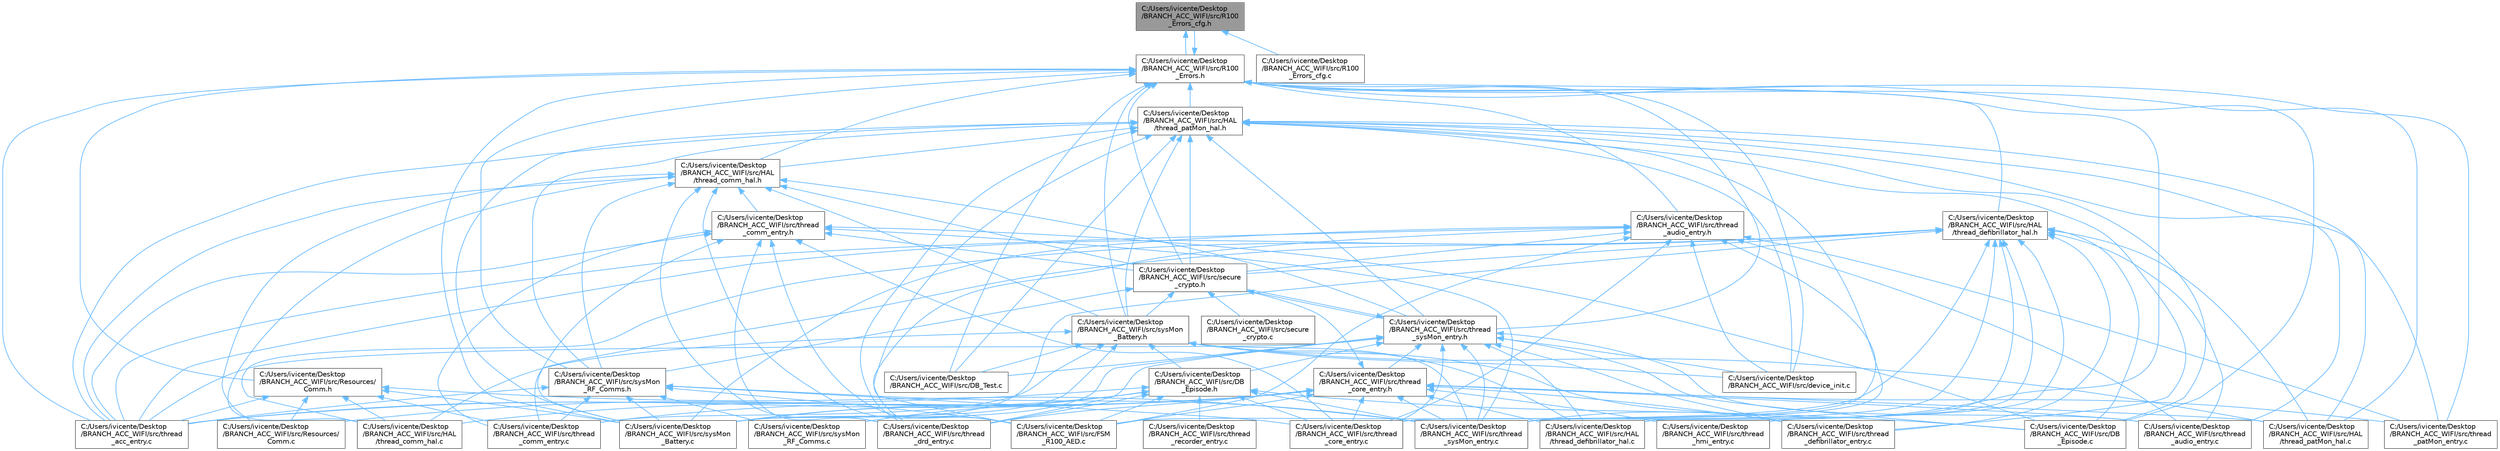 digraph "C:/Users/ivicente/Desktop/BRANCH_ACC_WIFI/src/R100_Errors_cfg.h"
{
 // LATEX_PDF_SIZE
  bgcolor="transparent";
  edge [fontname=Helvetica,fontsize=10,labelfontname=Helvetica,labelfontsize=10];
  node [fontname=Helvetica,fontsize=10,shape=box,height=0.2,width=0.4];
  Node1 [id="Node000001",label="C:/Users/ivicente/Desktop\l/BRANCH_ACC_WIFI/src/R100\l_Errors_cfg.h",height=0.2,width=0.4,color="gray40", fillcolor="grey60", style="filled", fontcolor="black",tooltip=" "];
  Node1 -> Node2 [id="edge1_Node000001_Node000002",dir="back",color="steelblue1",style="solid",tooltip=" "];
  Node2 [id="Node000002",label="C:/Users/ivicente/Desktop\l/BRANCH_ACC_WIFI/src/R100\l_Errors.h",height=0.2,width=0.4,color="grey40", fillcolor="white", style="filled",URL="$a00038.html",tooltip=" "];
  Node2 -> Node3 [id="edge2_Node000002_Node000003",dir="back",color="steelblue1",style="solid",tooltip=" "];
  Node3 [id="Node000003",label="C:/Users/ivicente/Desktop\l/BRANCH_ACC_WIFI/src/DB\l_Episode.c",height=0.2,width=0.4,color="grey40", fillcolor="white", style="filled",URL="$a00002.html",tooltip=" "];
  Node2 -> Node4 [id="edge3_Node000002_Node000004",dir="back",color="steelblue1",style="solid",tooltip=" "];
  Node4 [id="Node000004",label="C:/Users/ivicente/Desktop\l/BRANCH_ACC_WIFI/src/DB_Test.c",height=0.2,width=0.4,color="grey40", fillcolor="white", style="filled",URL="$a00008.html",tooltip=" "];
  Node2 -> Node5 [id="edge4_Node000002_Node000005",dir="back",color="steelblue1",style="solid",tooltip=" "];
  Node5 [id="Node000005",label="C:/Users/ivicente/Desktop\l/BRANCH_ACC_WIFI/src/HAL\l/thread_comm_hal.h",height=0.2,width=0.4,color="grey40", fillcolor="white", style="filled",URL="$a00191.html",tooltip="Header with functions related to the HAL Comm."];
  Node5 -> Node6 [id="edge5_Node000005_Node000006",dir="back",color="steelblue1",style="solid",tooltip=" "];
  Node6 [id="Node000006",label="C:/Users/ivicente/Desktop\l/BRANCH_ACC_WIFI/src/FSM\l_R100_AED.c",height=0.2,width=0.4,color="grey40", fillcolor="white", style="filled",URL="$a00023.html",tooltip=" "];
  Node5 -> Node7 [id="edge6_Node000005_Node000007",dir="back",color="steelblue1",style="solid",tooltip=" "];
  Node7 [id="Node000007",label="C:/Users/ivicente/Desktop\l/BRANCH_ACC_WIFI/src/HAL\l/thread_comm_hal.c",height=0.2,width=0.4,color="grey40", fillcolor="white", style="filled",URL="$a00188.html",tooltip="HAL for Comm Thread."];
  Node5 -> Node8 [id="edge7_Node000005_Node000008",dir="back",color="steelblue1",style="solid",tooltip=" "];
  Node8 [id="Node000008",label="C:/Users/ivicente/Desktop\l/BRANCH_ACC_WIFI/src/Resources/\lComm.c",height=0.2,width=0.4,color="grey40", fillcolor="white", style="filled",URL="$a00236.html",tooltip=" "];
  Node5 -> Node9 [id="edge8_Node000005_Node000009",dir="back",color="steelblue1",style="solid",tooltip=" "];
  Node9 [id="Node000009",label="C:/Users/ivicente/Desktop\l/BRANCH_ACC_WIFI/src/secure\l_crypto.h",height=0.2,width=0.4,color="grey40", fillcolor="white", style="filled",URL="$a00050.html",tooltip="NetX secure for check certificates."];
  Node9 -> Node10 [id="edge9_Node000009_Node000010",dir="back",color="steelblue1",style="solid",tooltip=" "];
  Node10 [id="Node000010",label="C:/Users/ivicente/Desktop\l/BRANCH_ACC_WIFI/src/secure\l_crypto.c",height=0.2,width=0.4,color="grey40", fillcolor="white", style="filled",URL="$a00047.html",tooltip="NetX secure for check certificates. To use these functions you must first call nx_init()."];
  Node9 -> Node11 [id="edge10_Node000009_Node000011",dir="back",color="steelblue1",style="solid",tooltip=" "];
  Node11 [id="Node000011",label="C:/Users/ivicente/Desktop\l/BRANCH_ACC_WIFI/src/sysMon\l_Battery.h",height=0.2,width=0.4,color="grey40", fillcolor="white", style="filled",URL="$a00056.html",tooltip="Header with functions related to the battery services."];
  Node11 -> Node12 [id="edge11_Node000011_Node000012",dir="back",color="steelblue1",style="solid",tooltip=" "];
  Node12 [id="Node000012",label="C:/Users/ivicente/Desktop\l/BRANCH_ACC_WIFI/src/DB\l_Episode.h",height=0.2,width=0.4,color="grey40", fillcolor="white", style="filled",URL="$a00005.html",tooltip="Episode header file."];
  Node12 -> Node3 [id="edge12_Node000012_Node000003",dir="back",color="steelblue1",style="solid",tooltip=" "];
  Node12 -> Node6 [id="edge13_Node000012_Node000006",dir="back",color="steelblue1",style="solid",tooltip=" "];
  Node12 -> Node13 [id="edge14_Node000012_Node000013",dir="back",color="steelblue1",style="solid",tooltip=" "];
  Node13 [id="Node000013",label="C:/Users/ivicente/Desktop\l/BRANCH_ACC_WIFI/src/sysMon\l_Battery.c",height=0.2,width=0.4,color="grey40", fillcolor="white", style="filled",URL="$a00053.html",tooltip="Battery functions executed in the context of the SysMon thread."];
  Node12 -> Node14 [id="edge15_Node000012_Node000014",dir="back",color="steelblue1",style="solid",tooltip=" "];
  Node14 [id="Node000014",label="C:/Users/ivicente/Desktop\l/BRANCH_ACC_WIFI/src/sysMon\l_RF_Comms.c",height=0.2,width=0.4,color="grey40", fillcolor="white", style="filled",URL="$a00059.html",tooltip="RF communications executed in the context of the SysMon thread."];
  Node12 -> Node15 [id="edge16_Node000012_Node000015",dir="back",color="steelblue1",style="solid",tooltip=" "];
  Node15 [id="Node000015",label="C:/Users/ivicente/Desktop\l/BRANCH_ACC_WIFI/src/thread\l_acc_entry.c",height=0.2,width=0.4,color="grey40", fillcolor="white", style="filled",URL="$a00065.html",tooltip=" "];
  Node12 -> Node16 [id="edge17_Node000012_Node000016",dir="back",color="steelblue1",style="solid",tooltip=" "];
  Node16 [id="Node000016",label="C:/Users/ivicente/Desktop\l/BRANCH_ACC_WIFI/src/thread\l_core_entry.c",height=0.2,width=0.4,color="grey40", fillcolor="white", style="filled",URL="$a00086.html",tooltip=" "];
  Node12 -> Node17 [id="edge18_Node000012_Node000017",dir="back",color="steelblue1",style="solid",tooltip=" "];
  Node17 [id="Node000017",label="C:/Users/ivicente/Desktop\l/BRANCH_ACC_WIFI/src/thread\l_drd_entry.c",height=0.2,width=0.4,color="grey40", fillcolor="white", style="filled",URL="$a00098.html",tooltip=" "];
  Node12 -> Node18 [id="edge19_Node000012_Node000018",dir="back",color="steelblue1",style="solid",tooltip=" "];
  Node18 [id="Node000018",label="C:/Users/ivicente/Desktop\l/BRANCH_ACC_WIFI/src/thread\l_recorder_entry.c",height=0.2,width=0.4,color="grey40", fillcolor="white", style="filled",URL="$a00122.html",tooltip=" "];
  Node12 -> Node19 [id="edge20_Node000012_Node000019",dir="back",color="steelblue1",style="solid",tooltip=" "];
  Node19 [id="Node000019",label="C:/Users/ivicente/Desktop\l/BRANCH_ACC_WIFI/src/thread\l_sysMon_entry.c",height=0.2,width=0.4,color="grey40", fillcolor="white", style="filled",URL="$a00128.html",tooltip=" "];
  Node11 -> Node4 [id="edge21_Node000011_Node000004",dir="back",color="steelblue1",style="solid",tooltip=" "];
  Node11 -> Node7 [id="edge22_Node000011_Node000007",dir="back",color="steelblue1",style="solid",tooltip=" "];
  Node11 -> Node20 [id="edge23_Node000011_Node000020",dir="back",color="steelblue1",style="solid",tooltip=" "];
  Node20 [id="Node000020",label="C:/Users/ivicente/Desktop\l/BRANCH_ACC_WIFI/src/HAL\l/thread_defibrillator_hal.c",height=0.2,width=0.4,color="grey40", fillcolor="white", style="filled",URL="$a00200.html",tooltip=" "];
  Node11 -> Node21 [id="edge24_Node000011_Node000021",dir="back",color="steelblue1",style="solid",tooltip=" "];
  Node21 [id="Node000021",label="C:/Users/ivicente/Desktop\l/BRANCH_ACC_WIFI/src/HAL\l/thread_patMon_hal.c",height=0.2,width=0.4,color="grey40", fillcolor="white", style="filled",URL="$a00218.html",tooltip=" "];
  Node11 -> Node22 [id="edge25_Node000011_Node000022",dir="back",color="steelblue1",style="solid",tooltip=" "];
  Node22 [id="Node000022",label="C:/Users/ivicente/Desktop\l/BRANCH_ACC_WIFI/src/device_init.c",height=0.2,width=0.4,color="grey40", fillcolor="white", style="filled",URL="$a00014.html",tooltip=" "];
  Node11 -> Node13 [id="edge26_Node000011_Node000013",dir="back",color="steelblue1",style="solid",tooltip=" "];
  Node11 -> Node23 [id="edge27_Node000011_Node000023",dir="back",color="steelblue1",style="solid",tooltip=" "];
  Node23 [id="Node000023",label="C:/Users/ivicente/Desktop\l/BRANCH_ACC_WIFI/src/thread\l_comm_entry.c",height=0.2,width=0.4,color="grey40", fillcolor="white", style="filled",URL="$a00080.html",tooltip="Comm Thread."];
  Node11 -> Node24 [id="edge28_Node000011_Node000024",dir="back",color="steelblue1",style="solid",tooltip=" "];
  Node24 [id="Node000024",label="C:/Users/ivicente/Desktop\l/BRANCH_ACC_WIFI/src/thread\l_defibrillator_entry.c",height=0.2,width=0.4,color="grey40", fillcolor="white", style="filled",URL="$a00092.html",tooltip=" "];
  Node11 -> Node19 [id="edge29_Node000011_Node000019",dir="back",color="steelblue1",style="solid",tooltip=" "];
  Node9 -> Node25 [id="edge30_Node000009_Node000025",dir="back",color="steelblue1",style="solid",tooltip=" "];
  Node25 [id="Node000025",label="C:/Users/ivicente/Desktop\l/BRANCH_ACC_WIFI/src/sysMon\l_RF_Comms.h",height=0.2,width=0.4,color="grey40", fillcolor="white", style="filled",URL="$a00062.html",tooltip="Header with functions related to the RF comms services."];
  Node25 -> Node6 [id="edge31_Node000025_Node000006",dir="back",color="steelblue1",style="solid",tooltip=" "];
  Node25 -> Node13 [id="edge32_Node000025_Node000013",dir="back",color="steelblue1",style="solid",tooltip=" "];
  Node25 -> Node14 [id="edge33_Node000025_Node000014",dir="back",color="steelblue1",style="solid",tooltip=" "];
  Node25 -> Node15 [id="edge34_Node000025_Node000015",dir="back",color="steelblue1",style="solid",tooltip=" "];
  Node25 -> Node23 [id="edge35_Node000025_Node000023",dir="back",color="steelblue1",style="solid",tooltip=" "];
  Node25 -> Node16 [id="edge36_Node000025_Node000016",dir="back",color="steelblue1",style="solid",tooltip=" "];
  Node25 -> Node19 [id="edge37_Node000025_Node000019",dir="back",color="steelblue1",style="solid",tooltip=" "];
  Node9 -> Node26 [id="edge38_Node000009_Node000026",dir="back",color="steelblue1",style="solid",tooltip=" "];
  Node26 [id="Node000026",label="C:/Users/ivicente/Desktop\l/BRANCH_ACC_WIFI/src/thread\l_sysMon_entry.h",height=0.2,width=0.4,color="grey40", fillcolor="white", style="filled",URL="$a00131.html",tooltip="Header with functions related to the system monitor service."];
  Node26 -> Node3 [id="edge39_Node000026_Node000003",dir="back",color="steelblue1",style="solid",tooltip=" "];
  Node26 -> Node12 [id="edge40_Node000026_Node000012",dir="back",color="steelblue1",style="solid",tooltip=" "];
  Node26 -> Node4 [id="edge41_Node000026_Node000004",dir="back",color="steelblue1",style="solid",tooltip=" "];
  Node26 -> Node20 [id="edge42_Node000026_Node000020",dir="back",color="steelblue1",style="solid",tooltip=" "];
  Node26 -> Node22 [id="edge43_Node000026_Node000022",dir="back",color="steelblue1",style="solid",tooltip=" "];
  Node26 -> Node9 [id="edge44_Node000026_Node000009",dir="back",color="steelblue1",style="solid",tooltip=" "];
  Node26 -> Node13 [id="edge45_Node000026_Node000013",dir="back",color="steelblue1",style="solid",tooltip=" "];
  Node26 -> Node15 [id="edge46_Node000026_Node000015",dir="back",color="steelblue1",style="solid",tooltip=" "];
  Node26 -> Node27 [id="edge47_Node000026_Node000027",dir="back",color="steelblue1",style="solid",tooltip=" "];
  Node27 [id="Node000027",label="C:/Users/ivicente/Desktop\l/BRANCH_ACC_WIFI/src/thread\l_audio_entry.c",height=0.2,width=0.4,color="grey40", fillcolor="white", style="filled",URL="$a00074.html",tooltip=" "];
  Node26 -> Node16 [id="edge48_Node000026_Node000016",dir="back",color="steelblue1",style="solid",tooltip=" "];
  Node26 -> Node28 [id="edge49_Node000026_Node000028",dir="back",color="steelblue1",style="solid",tooltip=" "];
  Node28 [id="Node000028",label="C:/Users/ivicente/Desktop\l/BRANCH_ACC_WIFI/src/thread\l_core_entry.h",height=0.2,width=0.4,color="grey40", fillcolor="white", style="filled",URL="$a00089.html",tooltip="Header with functions related to the core service."];
  Node28 -> Node6 [id="edge50_Node000028_Node000006",dir="back",color="steelblue1",style="solid",tooltip=" "];
  Node28 -> Node7 [id="edge51_Node000028_Node000007",dir="back",color="steelblue1",style="solid",tooltip=" "];
  Node28 -> Node20 [id="edge52_Node000028_Node000020",dir="back",color="steelblue1",style="solid",tooltip=" "];
  Node28 -> Node21 [id="edge53_Node000028_Node000021",dir="back",color="steelblue1",style="solid",tooltip=" "];
  Node28 -> Node8 [id="edge54_Node000028_Node000008",dir="back",color="steelblue1",style="solid",tooltip=" "];
  Node28 -> Node9 [id="edge55_Node000028_Node000009",dir="back",color="steelblue1",style="solid",tooltip=" "];
  Node28 -> Node13 [id="edge56_Node000028_Node000013",dir="back",color="steelblue1",style="solid",tooltip=" "];
  Node28 -> Node15 [id="edge57_Node000028_Node000015",dir="back",color="steelblue1",style="solid",tooltip=" "];
  Node28 -> Node27 [id="edge58_Node000028_Node000027",dir="back",color="steelblue1",style="solid",tooltip=" "];
  Node28 -> Node23 [id="edge59_Node000028_Node000023",dir="back",color="steelblue1",style="solid",tooltip=" "];
  Node28 -> Node16 [id="edge60_Node000028_Node000016",dir="back",color="steelblue1",style="solid",tooltip=" "];
  Node28 -> Node24 [id="edge61_Node000028_Node000024",dir="back",color="steelblue1",style="solid",tooltip=" "];
  Node28 -> Node17 [id="edge62_Node000028_Node000017",dir="back",color="steelblue1",style="solid",tooltip=" "];
  Node28 -> Node29 [id="edge63_Node000028_Node000029",dir="back",color="steelblue1",style="solid",tooltip=" "];
  Node29 [id="Node000029",label="C:/Users/ivicente/Desktop\l/BRANCH_ACC_WIFI/src/thread\l_hmi_entry.c",height=0.2,width=0.4,color="grey40", fillcolor="white", style="filled",URL="$a00110.html",tooltip=" "];
  Node28 -> Node30 [id="edge64_Node000028_Node000030",dir="back",color="steelblue1",style="solid",tooltip=" "];
  Node30 [id="Node000030",label="C:/Users/ivicente/Desktop\l/BRANCH_ACC_WIFI/src/thread\l_patMon_entry.c",height=0.2,width=0.4,color="grey40", fillcolor="white", style="filled",URL="$a00116.html",tooltip=" "];
  Node28 -> Node19 [id="edge65_Node000028_Node000019",dir="back",color="steelblue1",style="solid",tooltip=" "];
  Node26 -> Node24 [id="edge66_Node000026_Node000024",dir="back",color="steelblue1",style="solid",tooltip=" "];
  Node26 -> Node17 [id="edge67_Node000026_Node000017",dir="back",color="steelblue1",style="solid",tooltip=" "];
  Node26 -> Node19 [id="edge68_Node000026_Node000019",dir="back",color="steelblue1",style="solid",tooltip=" "];
  Node5 -> Node11 [id="edge69_Node000005_Node000011",dir="back",color="steelblue1",style="solid",tooltip=" "];
  Node5 -> Node25 [id="edge70_Node000005_Node000025",dir="back",color="steelblue1",style="solid",tooltip=" "];
  Node5 -> Node15 [id="edge71_Node000005_Node000015",dir="back",color="steelblue1",style="solid",tooltip=" "];
  Node5 -> Node31 [id="edge72_Node000005_Node000031",dir="back",color="steelblue1",style="solid",tooltip=" "];
  Node31 [id="Node000031",label="C:/Users/ivicente/Desktop\l/BRANCH_ACC_WIFI/src/thread\l_comm_entry.h",height=0.2,width=0.4,color="grey40", fillcolor="white", style="filled",URL="$a00083.html",tooltip="Header for Comm Thread entry."];
  Node31 -> Node3 [id="edge73_Node000031_Node000003",dir="back",color="steelblue1",style="solid",tooltip=" "];
  Node31 -> Node6 [id="edge74_Node000031_Node000006",dir="back",color="steelblue1",style="solid",tooltip=" "];
  Node31 -> Node9 [id="edge75_Node000031_Node000009",dir="back",color="steelblue1",style="solid",tooltip=" "];
  Node31 -> Node13 [id="edge76_Node000031_Node000013",dir="back",color="steelblue1",style="solid",tooltip=" "];
  Node31 -> Node15 [id="edge77_Node000031_Node000015",dir="back",color="steelblue1",style="solid",tooltip=" "];
  Node31 -> Node23 [id="edge78_Node000031_Node000023",dir="back",color="steelblue1",style="solid",tooltip=" "];
  Node31 -> Node16 [id="edge79_Node000031_Node000016",dir="back",color="steelblue1",style="solid",tooltip=" "];
  Node31 -> Node17 [id="edge80_Node000031_Node000017",dir="back",color="steelblue1",style="solid",tooltip=" "];
  Node31 -> Node19 [id="edge81_Node000031_Node000019",dir="back",color="steelblue1",style="solid",tooltip=" "];
  Node5 -> Node17 [id="edge82_Node000005_Node000017",dir="back",color="steelblue1",style="solid",tooltip=" "];
  Node5 -> Node26 [id="edge83_Node000005_Node000026",dir="back",color="steelblue1",style="solid",tooltip=" "];
  Node2 -> Node32 [id="edge84_Node000002_Node000032",dir="back",color="steelblue1",style="solid",tooltip=" "];
  Node32 [id="Node000032",label="C:/Users/ivicente/Desktop\l/BRANCH_ACC_WIFI/src/HAL\l/thread_defibrillator_hal.h",height=0.2,width=0.4,color="grey40", fillcolor="white", style="filled",URL="$a00203.html",tooltip="Header with functions related to the defibrillator BSP service."];
  Node32 -> Node3 [id="edge85_Node000032_Node000003",dir="back",color="steelblue1",style="solid",tooltip=" "];
  Node32 -> Node6 [id="edge86_Node000032_Node000006",dir="back",color="steelblue1",style="solid",tooltip=" "];
  Node32 -> Node7 [id="edge87_Node000032_Node000007",dir="back",color="steelblue1",style="solid",tooltip=" "];
  Node32 -> Node20 [id="edge88_Node000032_Node000020",dir="back",color="steelblue1",style="solid",tooltip=" "];
  Node32 -> Node21 [id="edge89_Node000032_Node000021",dir="back",color="steelblue1",style="solid",tooltip=" "];
  Node32 -> Node9 [id="edge90_Node000032_Node000009",dir="back",color="steelblue1",style="solid",tooltip=" "];
  Node32 -> Node13 [id="edge91_Node000032_Node000013",dir="back",color="steelblue1",style="solid",tooltip=" "];
  Node32 -> Node15 [id="edge92_Node000032_Node000015",dir="back",color="steelblue1",style="solid",tooltip=" "];
  Node32 -> Node27 [id="edge93_Node000032_Node000027",dir="back",color="steelblue1",style="solid",tooltip=" "];
  Node32 -> Node23 [id="edge94_Node000032_Node000023",dir="back",color="steelblue1",style="solid",tooltip=" "];
  Node32 -> Node16 [id="edge95_Node000032_Node000016",dir="back",color="steelblue1",style="solid",tooltip=" "];
  Node32 -> Node24 [id="edge96_Node000032_Node000024",dir="back",color="steelblue1",style="solid",tooltip=" "];
  Node32 -> Node29 [id="edge97_Node000032_Node000029",dir="back",color="steelblue1",style="solid",tooltip=" "];
  Node32 -> Node19 [id="edge98_Node000032_Node000019",dir="back",color="steelblue1",style="solid",tooltip=" "];
  Node2 -> Node21 [id="edge99_Node000002_Node000021",dir="back",color="steelblue1",style="solid",tooltip=" "];
  Node2 -> Node33 [id="edge100_Node000002_Node000033",dir="back",color="steelblue1",style="solid",tooltip=" "];
  Node33 [id="Node000033",label="C:/Users/ivicente/Desktop\l/BRANCH_ACC_WIFI/src/HAL\l/thread_patMon_hal.h",height=0.2,width=0.4,color="grey40", fillcolor="white", style="filled",URL="$a00221.html",tooltip="Header with functions related to the patMon BSP service."];
  Node33 -> Node3 [id="edge101_Node000033_Node000003",dir="back",color="steelblue1",style="solid",tooltip=" "];
  Node33 -> Node4 [id="edge102_Node000033_Node000004",dir="back",color="steelblue1",style="solid",tooltip=" "];
  Node33 -> Node6 [id="edge103_Node000033_Node000006",dir="back",color="steelblue1",style="solid",tooltip=" "];
  Node33 -> Node5 [id="edge104_Node000033_Node000005",dir="back",color="steelblue1",style="solid",tooltip=" "];
  Node33 -> Node21 [id="edge105_Node000033_Node000021",dir="back",color="steelblue1",style="solid",tooltip=" "];
  Node33 -> Node22 [id="edge106_Node000033_Node000022",dir="back",color="steelblue1",style="solid",tooltip=" "];
  Node33 -> Node9 [id="edge107_Node000033_Node000009",dir="back",color="steelblue1",style="solid",tooltip=" "];
  Node33 -> Node13 [id="edge108_Node000033_Node000013",dir="back",color="steelblue1",style="solid",tooltip=" "];
  Node33 -> Node11 [id="edge109_Node000033_Node000011",dir="back",color="steelblue1",style="solid",tooltip=" "];
  Node33 -> Node25 [id="edge110_Node000033_Node000025",dir="back",color="steelblue1",style="solid",tooltip=" "];
  Node33 -> Node15 [id="edge111_Node000033_Node000015",dir="back",color="steelblue1",style="solid",tooltip=" "];
  Node33 -> Node27 [id="edge112_Node000033_Node000027",dir="back",color="steelblue1",style="solid",tooltip=" "];
  Node33 -> Node24 [id="edge113_Node000033_Node000024",dir="back",color="steelblue1",style="solid",tooltip=" "];
  Node33 -> Node17 [id="edge114_Node000033_Node000017",dir="back",color="steelblue1",style="solid",tooltip=" "];
  Node33 -> Node30 [id="edge115_Node000033_Node000030",dir="back",color="steelblue1",style="solid",tooltip=" "];
  Node33 -> Node19 [id="edge116_Node000033_Node000019",dir="back",color="steelblue1",style="solid",tooltip=" "];
  Node33 -> Node26 [id="edge117_Node000033_Node000026",dir="back",color="steelblue1",style="solid",tooltip=" "];
  Node2 -> Node1 [id="edge118_Node000002_Node000001",dir="back",color="steelblue1",style="solid",tooltip=" "];
  Node2 -> Node34 [id="edge119_Node000002_Node000034",dir="back",color="steelblue1",style="solid",tooltip=" "];
  Node34 [id="Node000034",label="C:/Users/ivicente/Desktop\l/BRANCH_ACC_WIFI/src/Resources/\lComm.h",height=0.2,width=0.4,color="grey40", fillcolor="white", style="filled",URL="$a00239.html",tooltip=" "];
  Node34 -> Node7 [id="edge120_Node000034_Node000007",dir="back",color="steelblue1",style="solid",tooltip=" "];
  Node34 -> Node8 [id="edge121_Node000034_Node000008",dir="back",color="steelblue1",style="solid",tooltip=" "];
  Node34 -> Node13 [id="edge122_Node000034_Node000013",dir="back",color="steelblue1",style="solid",tooltip=" "];
  Node34 -> Node15 [id="edge123_Node000034_Node000015",dir="back",color="steelblue1",style="solid",tooltip=" "];
  Node34 -> Node23 [id="edge124_Node000034_Node000023",dir="back",color="steelblue1",style="solid",tooltip=" "];
  Node34 -> Node19 [id="edge125_Node000034_Node000019",dir="back",color="steelblue1",style="solid",tooltip=" "];
  Node2 -> Node22 [id="edge126_Node000002_Node000022",dir="back",color="steelblue1",style="solid",tooltip=" "];
  Node2 -> Node9 [id="edge127_Node000002_Node000009",dir="back",color="steelblue1",style="solid",tooltip=" "];
  Node2 -> Node13 [id="edge128_Node000002_Node000013",dir="back",color="steelblue1",style="solid",tooltip=" "];
  Node2 -> Node11 [id="edge129_Node000002_Node000011",dir="back",color="steelblue1",style="solid",tooltip=" "];
  Node2 -> Node25 [id="edge130_Node000002_Node000025",dir="back",color="steelblue1",style="solid",tooltip=" "];
  Node2 -> Node15 [id="edge131_Node000002_Node000015",dir="back",color="steelblue1",style="solid",tooltip=" "];
  Node2 -> Node35 [id="edge132_Node000002_Node000035",dir="back",color="steelblue1",style="solid",tooltip=" "];
  Node35 [id="Node000035",label="C:/Users/ivicente/Desktop\l/BRANCH_ACC_WIFI/src/thread\l_audio_entry.h",height=0.2,width=0.4,color="grey40", fillcolor="white", style="filled",URL="$a00077.html",tooltip="Header with functions related to the audio service."];
  Node35 -> Node6 [id="edge133_Node000035_Node000006",dir="back",color="steelblue1",style="solid",tooltip=" "];
  Node35 -> Node22 [id="edge134_Node000035_Node000022",dir="back",color="steelblue1",style="solid",tooltip=" "];
  Node35 -> Node9 [id="edge135_Node000035_Node000009",dir="back",color="steelblue1",style="solid",tooltip=" "];
  Node35 -> Node13 [id="edge136_Node000035_Node000013",dir="back",color="steelblue1",style="solid",tooltip=" "];
  Node35 -> Node15 [id="edge137_Node000035_Node000015",dir="back",color="steelblue1",style="solid",tooltip=" "];
  Node35 -> Node27 [id="edge138_Node000035_Node000027",dir="back",color="steelblue1",style="solid",tooltip=" "];
  Node35 -> Node16 [id="edge139_Node000035_Node000016",dir="back",color="steelblue1",style="solid",tooltip=" "];
  Node35 -> Node17 [id="edge140_Node000035_Node000017",dir="back",color="steelblue1",style="solid",tooltip=" "];
  Node35 -> Node30 [id="edge141_Node000035_Node000030",dir="back",color="steelblue1",style="solid",tooltip=" "];
  Node35 -> Node19 [id="edge142_Node000035_Node000019",dir="back",color="steelblue1",style="solid",tooltip=" "];
  Node2 -> Node30 [id="edge143_Node000002_Node000030",dir="back",color="steelblue1",style="solid",tooltip=" "];
  Node2 -> Node19 [id="edge144_Node000002_Node000019",dir="back",color="steelblue1",style="solid",tooltip=" "];
  Node2 -> Node26 [id="edge145_Node000002_Node000026",dir="back",color="steelblue1",style="solid",tooltip=" "];
  Node1 -> Node36 [id="edge146_Node000001_Node000036",dir="back",color="steelblue1",style="solid",tooltip=" "];
  Node36 [id="Node000036",label="C:/Users/ivicente/Desktop\l/BRANCH_ACC_WIFI/src/R100\l_Errors_cfg.c",height=0.2,width=0.4,color="grey40", fillcolor="white", style="filled",URL="$a00041.html",tooltip=" "];
}
